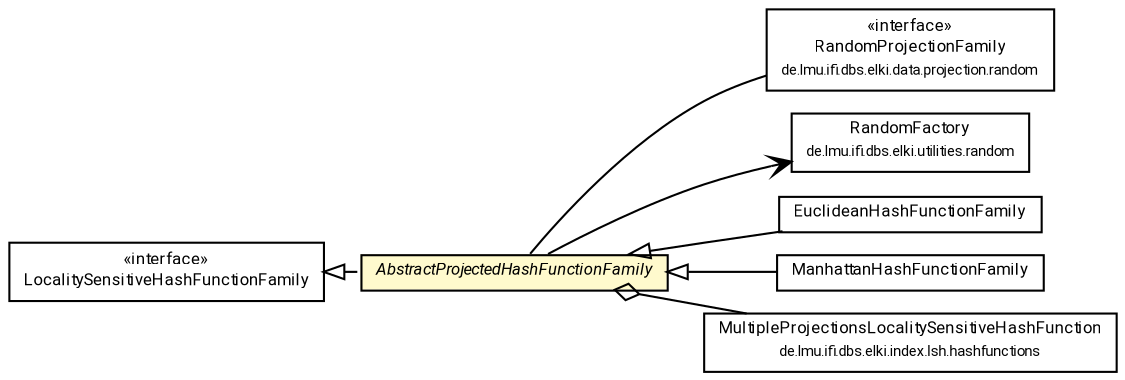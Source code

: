 #!/usr/local/bin/dot
#
# Class diagram 
# Generated by UMLGraph version R5_7_2-60-g0e99a6 (http://www.spinellis.gr/umlgraph/)
#

digraph G {
	graph [fontnames="svg"]
	edge [fontname="Roboto",fontsize=7,labelfontname="Roboto",labelfontsize=7,color="black"];
	node [fontname="Roboto",fontcolor="black",fontsize=8,shape=plaintext,margin=0,width=0,height=0];
	nodesep=0.15;
	ranksep=0.25;
	rankdir=LR;
	// de.lmu.ifi.dbs.elki.data.projection.random.RandomProjectionFamily
	c1282594 [label=<<table title="de.lmu.ifi.dbs.elki.data.projection.random.RandomProjectionFamily" border="0" cellborder="1" cellspacing="0" cellpadding="2" href="../../../data/projection/random/RandomProjectionFamily.html" target="_parent">
		<tr><td><table border="0" cellspacing="0" cellpadding="1">
		<tr><td align="center" balign="center"> &#171;interface&#187; </td></tr>
		<tr><td align="center" balign="center"> <font face="Roboto">RandomProjectionFamily</font> </td></tr>
		<tr><td align="center" balign="center"> <font face="Roboto" point-size="7.0">de.lmu.ifi.dbs.elki.data.projection.random</font> </td></tr>
		</table></td></tr>
		</table>>, URL="../../../data/projection/random/RandomProjectionFamily.html"];
	// de.lmu.ifi.dbs.elki.utilities.random.RandomFactory
	c1283361 [label=<<table title="de.lmu.ifi.dbs.elki.utilities.random.RandomFactory" border="0" cellborder="1" cellspacing="0" cellpadding="2" href="../../../utilities/random/RandomFactory.html" target="_parent">
		<tr><td><table border="0" cellspacing="0" cellpadding="1">
		<tr><td align="center" balign="center"> <font face="Roboto">RandomFactory</font> </td></tr>
		<tr><td align="center" balign="center"> <font face="Roboto" point-size="7.0">de.lmu.ifi.dbs.elki.utilities.random</font> </td></tr>
		</table></td></tr>
		</table>>, URL="../../../utilities/random/RandomFactory.html"];
	// de.lmu.ifi.dbs.elki.index.lsh.hashfamilies.AbstractProjectedHashFunctionFamily
	c1283748 [label=<<table title="de.lmu.ifi.dbs.elki.index.lsh.hashfamilies.AbstractProjectedHashFunctionFamily" border="0" cellborder="1" cellspacing="0" cellpadding="2" bgcolor="lemonChiffon" href="AbstractProjectedHashFunctionFamily.html" target="_parent">
		<tr><td><table border="0" cellspacing="0" cellpadding="1">
		<tr><td align="center" balign="center"> <font face="Roboto"><i>AbstractProjectedHashFunctionFamily</i></font> </td></tr>
		</table></td></tr>
		</table>>, URL="AbstractProjectedHashFunctionFamily.html"];
	// de.lmu.ifi.dbs.elki.index.lsh.hashfamilies.EuclideanHashFunctionFamily
	c1283750 [label=<<table title="de.lmu.ifi.dbs.elki.index.lsh.hashfamilies.EuclideanHashFunctionFamily" border="0" cellborder="1" cellspacing="0" cellpadding="2" href="EuclideanHashFunctionFamily.html" target="_parent">
		<tr><td><table border="0" cellspacing="0" cellpadding="1">
		<tr><td align="center" balign="center"> <font face="Roboto">EuclideanHashFunctionFamily</font> </td></tr>
		</table></td></tr>
		</table>>, URL="EuclideanHashFunctionFamily.html"];
	// de.lmu.ifi.dbs.elki.index.lsh.hashfamilies.LocalitySensitiveHashFunctionFamily<V>
	c1283752 [label=<<table title="de.lmu.ifi.dbs.elki.index.lsh.hashfamilies.LocalitySensitiveHashFunctionFamily" border="0" cellborder="1" cellspacing="0" cellpadding="2" href="LocalitySensitiveHashFunctionFamily.html" target="_parent">
		<tr><td><table border="0" cellspacing="0" cellpadding="1">
		<tr><td align="center" balign="center"> &#171;interface&#187; </td></tr>
		<tr><td align="center" balign="center"> <font face="Roboto">LocalitySensitiveHashFunctionFamily</font> </td></tr>
		</table></td></tr>
		</table>>, URL="LocalitySensitiveHashFunctionFamily.html"];
	// de.lmu.ifi.dbs.elki.index.lsh.hashfamilies.ManhattanHashFunctionFamily
	c1283755 [label=<<table title="de.lmu.ifi.dbs.elki.index.lsh.hashfamilies.ManhattanHashFunctionFamily" border="0" cellborder="1" cellspacing="0" cellpadding="2" href="ManhattanHashFunctionFamily.html" target="_parent">
		<tr><td><table border="0" cellspacing="0" cellpadding="1">
		<tr><td align="center" balign="center"> <font face="Roboto">ManhattanHashFunctionFamily</font> </td></tr>
		</table></td></tr>
		</table>>, URL="ManhattanHashFunctionFamily.html"];
	// de.lmu.ifi.dbs.elki.index.lsh.hashfunctions.MultipleProjectionsLocalitySensitiveHashFunction
	c1283758 [label=<<table title="de.lmu.ifi.dbs.elki.index.lsh.hashfunctions.MultipleProjectionsLocalitySensitiveHashFunction" border="0" cellborder="1" cellspacing="0" cellpadding="2" href="../hashfunctions/MultipleProjectionsLocalitySensitiveHashFunction.html" target="_parent">
		<tr><td><table border="0" cellspacing="0" cellpadding="1">
		<tr><td align="center" balign="center"> <font face="Roboto">MultipleProjectionsLocalitySensitiveHashFunction</font> </td></tr>
		<tr><td align="center" balign="center"> <font face="Roboto" point-size="7.0">de.lmu.ifi.dbs.elki.index.lsh.hashfunctions</font> </td></tr>
		</table></td></tr>
		</table>>, URL="../hashfunctions/MultipleProjectionsLocalitySensitiveHashFunction.html"];
	// de.lmu.ifi.dbs.elki.index.lsh.hashfamilies.AbstractProjectedHashFunctionFamily implements de.lmu.ifi.dbs.elki.index.lsh.hashfamilies.LocalitySensitiveHashFunctionFamily<V>
	c1283752 -> c1283748 [arrowtail=empty,style=dashed,dir=back,weight=9];
	// de.lmu.ifi.dbs.elki.index.lsh.hashfamilies.AbstractProjectedHashFunctionFamily has de.lmu.ifi.dbs.elki.index.lsh.hashfunctions.MultipleProjectionsLocalitySensitiveHashFunction
	c1283748 -> c1283758 [arrowhead=none,arrowtail=ediamond,dir=back,weight=4];
	// de.lmu.ifi.dbs.elki.index.lsh.hashfamilies.AbstractProjectedHashFunctionFamily assoc de.lmu.ifi.dbs.elki.data.projection.random.RandomProjectionFamily
	c1283748 -> c1282594 [arrowhead=none,weight=2];
	// de.lmu.ifi.dbs.elki.index.lsh.hashfamilies.EuclideanHashFunctionFamily extends de.lmu.ifi.dbs.elki.index.lsh.hashfamilies.AbstractProjectedHashFunctionFamily
	c1283748 -> c1283750 [arrowtail=empty,dir=back,weight=10];
	// de.lmu.ifi.dbs.elki.index.lsh.hashfamilies.ManhattanHashFunctionFamily extends de.lmu.ifi.dbs.elki.index.lsh.hashfamilies.AbstractProjectedHashFunctionFamily
	c1283748 -> c1283755 [arrowtail=empty,dir=back,weight=10];
	// de.lmu.ifi.dbs.elki.index.lsh.hashfamilies.AbstractProjectedHashFunctionFamily navassoc de.lmu.ifi.dbs.elki.utilities.random.RandomFactory
	c1283748 -> c1283361 [arrowhead=open,weight=1];
}

